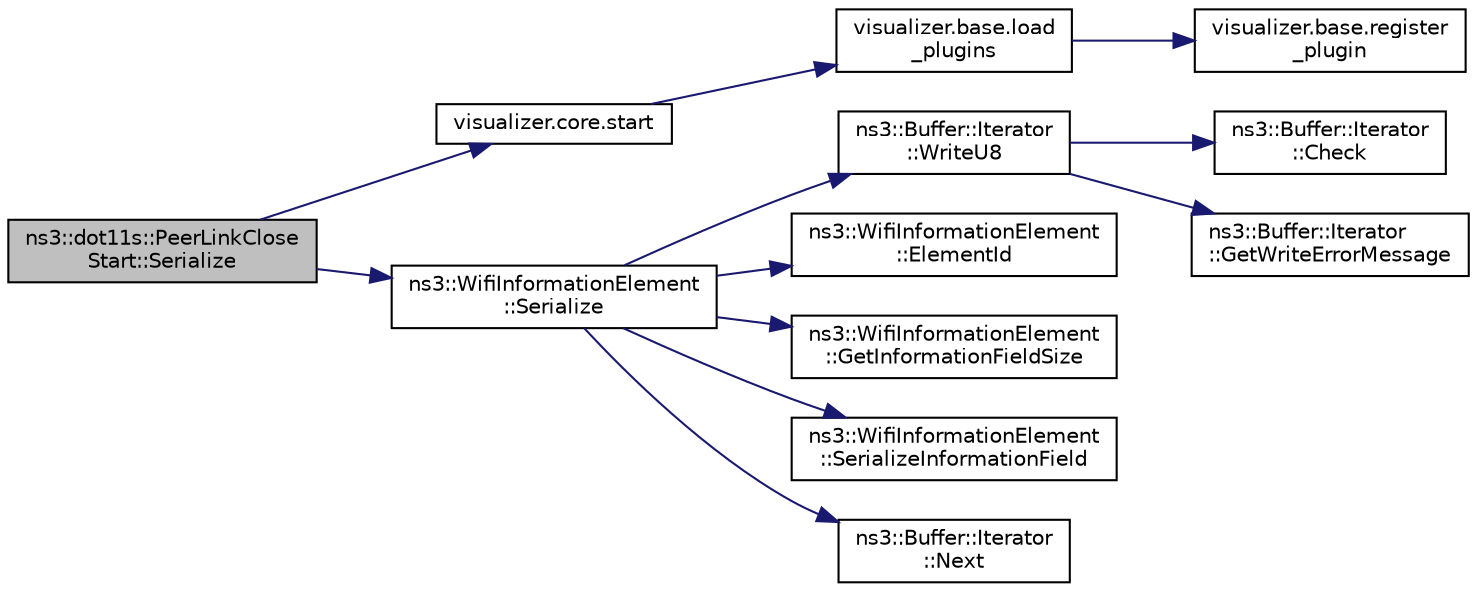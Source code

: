 digraph "ns3::dot11s::PeerLinkCloseStart::Serialize"
{
  edge [fontname="Helvetica",fontsize="10",labelfontname="Helvetica",labelfontsize="10"];
  node [fontname="Helvetica",fontsize="10",shape=record];
  rankdir="LR";
  Node1 [label="ns3::dot11s::PeerLinkClose\lStart::Serialize",height=0.2,width=0.4,color="black", fillcolor="grey75", style="filled", fontcolor="black"];
  Node1 -> Node2 [color="midnightblue",fontsize="10",style="solid"];
  Node2 [label="visualizer.core.start",height=0.2,width=0.4,color="black", fillcolor="white", style="filled",URL="$df/d6c/namespacevisualizer_1_1core.html#a2a35e5d8a34af358b508dac8635754e0"];
  Node2 -> Node3 [color="midnightblue",fontsize="10",style="solid"];
  Node3 [label="visualizer.base.load\l_plugins",height=0.2,width=0.4,color="black", fillcolor="white", style="filled",URL="$d4/d39/namespacevisualizer_1_1base.html#ad171497a5ff1afe0a73bedaebf35448f"];
  Node3 -> Node4 [color="midnightblue",fontsize="10",style="solid"];
  Node4 [label="visualizer.base.register\l_plugin",height=0.2,width=0.4,color="black", fillcolor="white", style="filled",URL="$d4/d39/namespacevisualizer_1_1base.html#a6b0ffcff1e17ec4027496f50177e5b9e"];
  Node1 -> Node5 [color="midnightblue",fontsize="10",style="solid"];
  Node5 [label="ns3::WifiInformationElement\l::Serialize",height=0.2,width=0.4,color="black", fillcolor="white", style="filled",URL="$d4/db6/classns3_1_1WifiInformationElement.html#a2f43932681fae6e2bc7a978e9493811e"];
  Node5 -> Node6 [color="midnightblue",fontsize="10",style="solid"];
  Node6 [label="ns3::Buffer::Iterator\l::WriteU8",height=0.2,width=0.4,color="black", fillcolor="white", style="filled",URL="$d0/daf/classns3_1_1Buffer_1_1Iterator.html#a3c7bacca6cbb821c9d14fa4626b7ae16"];
  Node6 -> Node7 [color="midnightblue",fontsize="10",style="solid"];
  Node7 [label="ns3::Buffer::Iterator\l::Check",height=0.2,width=0.4,color="black", fillcolor="white", style="filled",URL="$d0/daf/classns3_1_1Buffer_1_1Iterator.html#af8d294593fd36e8b55124bdfba3d0152"];
  Node6 -> Node8 [color="midnightblue",fontsize="10",style="solid"];
  Node8 [label="ns3::Buffer::Iterator\l::GetWriteErrorMessage",height=0.2,width=0.4,color="black", fillcolor="white", style="filled",URL="$d0/daf/classns3_1_1Buffer_1_1Iterator.html#ae37b790336264f34d65971231c3ed1f1",tooltip="Returns an appropriate message indicating a write error. "];
  Node5 -> Node9 [color="midnightblue",fontsize="10",style="solid"];
  Node9 [label="ns3::WifiInformationElement\l::ElementId",height=0.2,width=0.4,color="black", fillcolor="white", style="filled",URL="$d4/db6/classns3_1_1WifiInformationElement.html#a0c16b85dc0c63baf7fc437ddbc13ada6",tooltip="Own unique Element ID. "];
  Node5 -> Node10 [color="midnightblue",fontsize="10",style="solid"];
  Node10 [label="ns3::WifiInformationElement\l::GetInformationFieldSize",height=0.2,width=0.4,color="black", fillcolor="white", style="filled",URL="$d4/db6/classns3_1_1WifiInformationElement.html#a04af58633c58364e6b8d0ae2a7d777b2"];
  Node5 -> Node11 [color="midnightblue",fontsize="10",style="solid"];
  Node11 [label="ns3::WifiInformationElement\l::SerializeInformationField",height=0.2,width=0.4,color="black", fillcolor="white", style="filled",URL="$d4/db6/classns3_1_1WifiInformationElement.html#aaa9fe963ad89df58b8980eb94ace2a7c"];
  Node5 -> Node12 [color="midnightblue",fontsize="10",style="solid"];
  Node12 [label="ns3::Buffer::Iterator\l::Next",height=0.2,width=0.4,color="black", fillcolor="white", style="filled",URL="$d0/daf/classns3_1_1Buffer_1_1Iterator.html#a5eaa564bdc98d063b7e94b1768aeed6b"];
}
